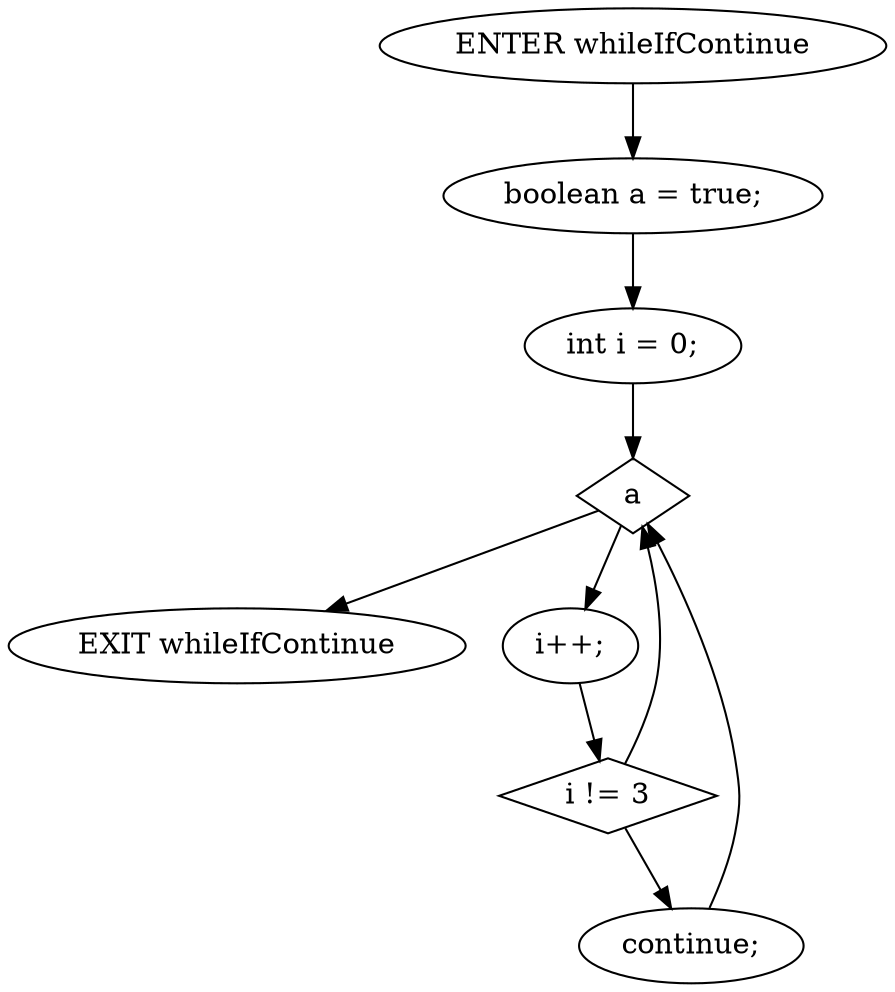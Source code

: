 digraph G {
  0 [ label="ENTER whileIfContinue" ];
  1 [ label="EXIT whileIfContinue" ];
  2 [ label="boolean a = true;" ];
  3 [ label="int i = 0;" ];
  4 [ shape="diamond" label="a" ];
  5 [ label="i++;" ];
  6 [ shape="diamond" label="i != 3" ];
  7 [ label="continue;" ];
  0 -> 2;
  2 -> 3;
  3 -> 4;
  4 -> 5;
  5 -> 6;
  6 -> 7;
  6 -> 4;
  7 -> 4;
  4 -> 1;
}
